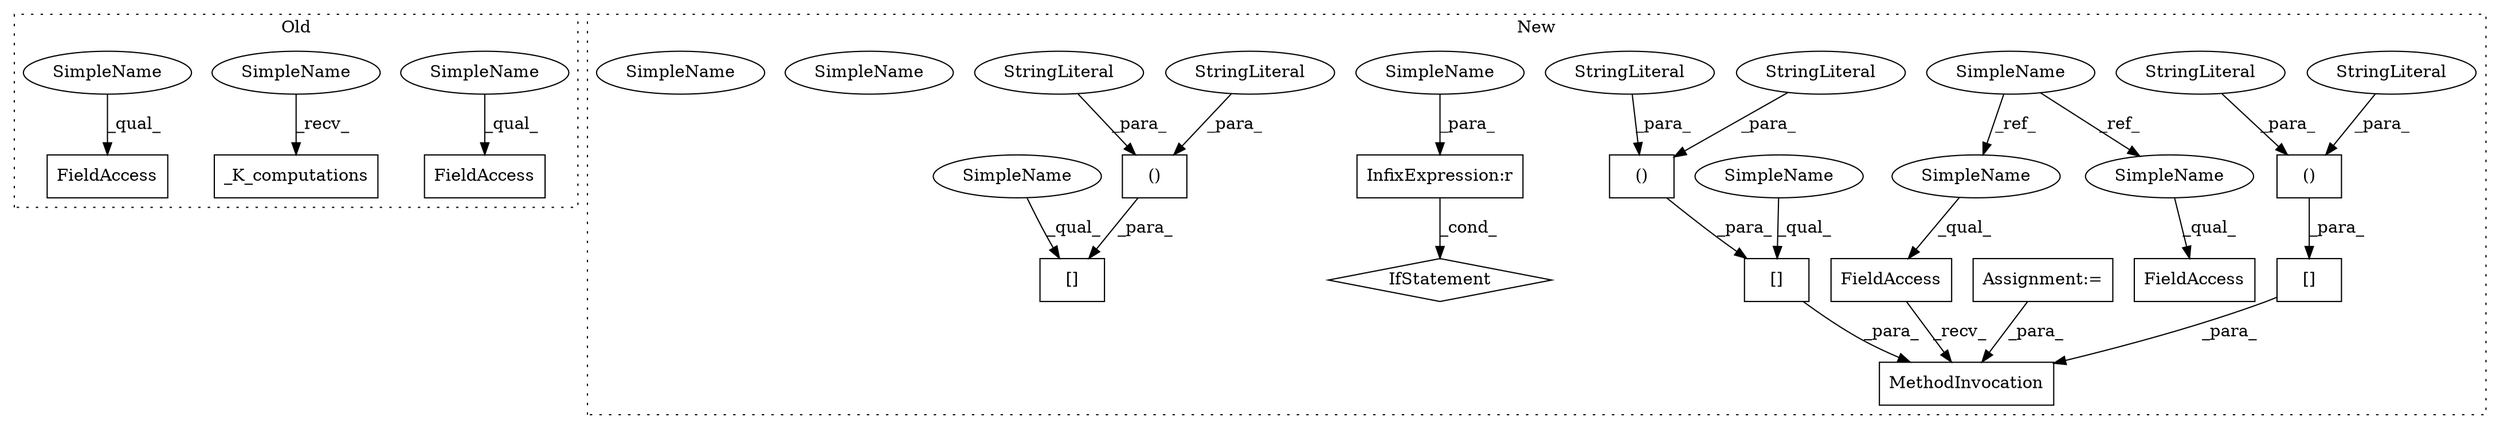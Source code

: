 digraph G {
subgraph cluster0 {
1 [label="_K_computations" a="32" s="2794,2814" l="16,1" shape="box"];
11 [label="FieldAccess" a="22" s="2843" l="8" shape="box"];
13 [label="FieldAccess" a="22" s="3016" l="8" shape="box"];
30 [label="SimpleName" a="42" s="3016" l="4" shape="ellipse"];
31 [label="SimpleName" a="42" s="2789" l="4" shape="ellipse"];
32 [label="SimpleName" a="42" s="2843" l="4" shape="ellipse"];
label = "Old";
style="dotted";
}
subgraph cluster1 {
2 [label="()" a="106" s="4260" l="54" shape="box"];
3 [label="[]" a="2" s="4252,4314" l="8,2" shape="box"];
4 [label="StringLiteral" a="45" s="4260" l="25" shape="ellipse"];
5 [label="MethodInvocation" a="32" s="4186,4319" l="2,1" shape="box"];
6 [label="()" a="106" s="4195" l="54" shape="box"];
7 [label="[]" a="2" s="4188,4249" l="7,2" shape="box"];
8 [label="StringLiteral" a="45" s="4195" l="25" shape="ellipse"];
9 [label="FieldAccess" a="22" s="4178" l="7" shape="box"];
10 [label="SimpleName" a="42" s="3764" l="4" shape="ellipse"];
12 [label="FieldAccess" a="22" s="4326" l="7" shape="box"];
14 [label="Assignment:=" a="7" s="3968" l="1" shape="box"];
15 [label="StringLiteral" a="45" s="4233" l="16" shape="ellipse"];
16 [label="StringLiteral" a="45" s="4298" l="16" shape="ellipse"];
17 [label="InfixExpression:r" a="27" s="3870" l="4" shape="box"];
18 [label="[]" a="2" s="4103,4166" l="8,2" shape="box"];
19 [label="()" a="106" s="4111" l="55" shape="box"];
20 [label="StringLiteral" a="45" s="4150" l="16" shape="ellipse"];
21 [label="StringLiteral" a="45" s="4111" l="26" shape="ellipse"];
22 [label="IfStatement" a="25" s="3864,3878" l="4,2" shape="diamond"];
23 [label="SimpleName" a="42" s="3868" l="2" shape="ellipse"];
24 [label="SimpleName" a="42" s="4252" l="2" shape="ellipse"];
25 [label="SimpleName" a="42" s="4103" l="2" shape="ellipse"];
26 [label="SimpleName" a="42" s="4252" l="2" shape="ellipse"];
27 [label="SimpleName" a="42" s="4103" l="2" shape="ellipse"];
28 [label="SimpleName" a="42" s="4326" l="4" shape="ellipse"];
29 [label="SimpleName" a="42" s="4178" l="4" shape="ellipse"];
label = "New";
style="dotted";
}
2 -> 3 [label="_para_"];
3 -> 5 [label="_para_"];
4 -> 2 [label="_para_"];
6 -> 7 [label="_para_"];
7 -> 5 [label="_para_"];
8 -> 6 [label="_para_"];
9 -> 5 [label="_recv_"];
10 -> 28 [label="_ref_"];
10 -> 29 [label="_ref_"];
14 -> 5 [label="_para_"];
15 -> 6 [label="_para_"];
16 -> 2 [label="_para_"];
17 -> 22 [label="_cond_"];
19 -> 18 [label="_para_"];
20 -> 19 [label="_para_"];
21 -> 19 [label="_para_"];
23 -> 17 [label="_para_"];
26 -> 3 [label="_qual_"];
27 -> 18 [label="_qual_"];
28 -> 12 [label="_qual_"];
29 -> 9 [label="_qual_"];
30 -> 13 [label="_qual_"];
31 -> 1 [label="_recv_"];
32 -> 11 [label="_qual_"];
}